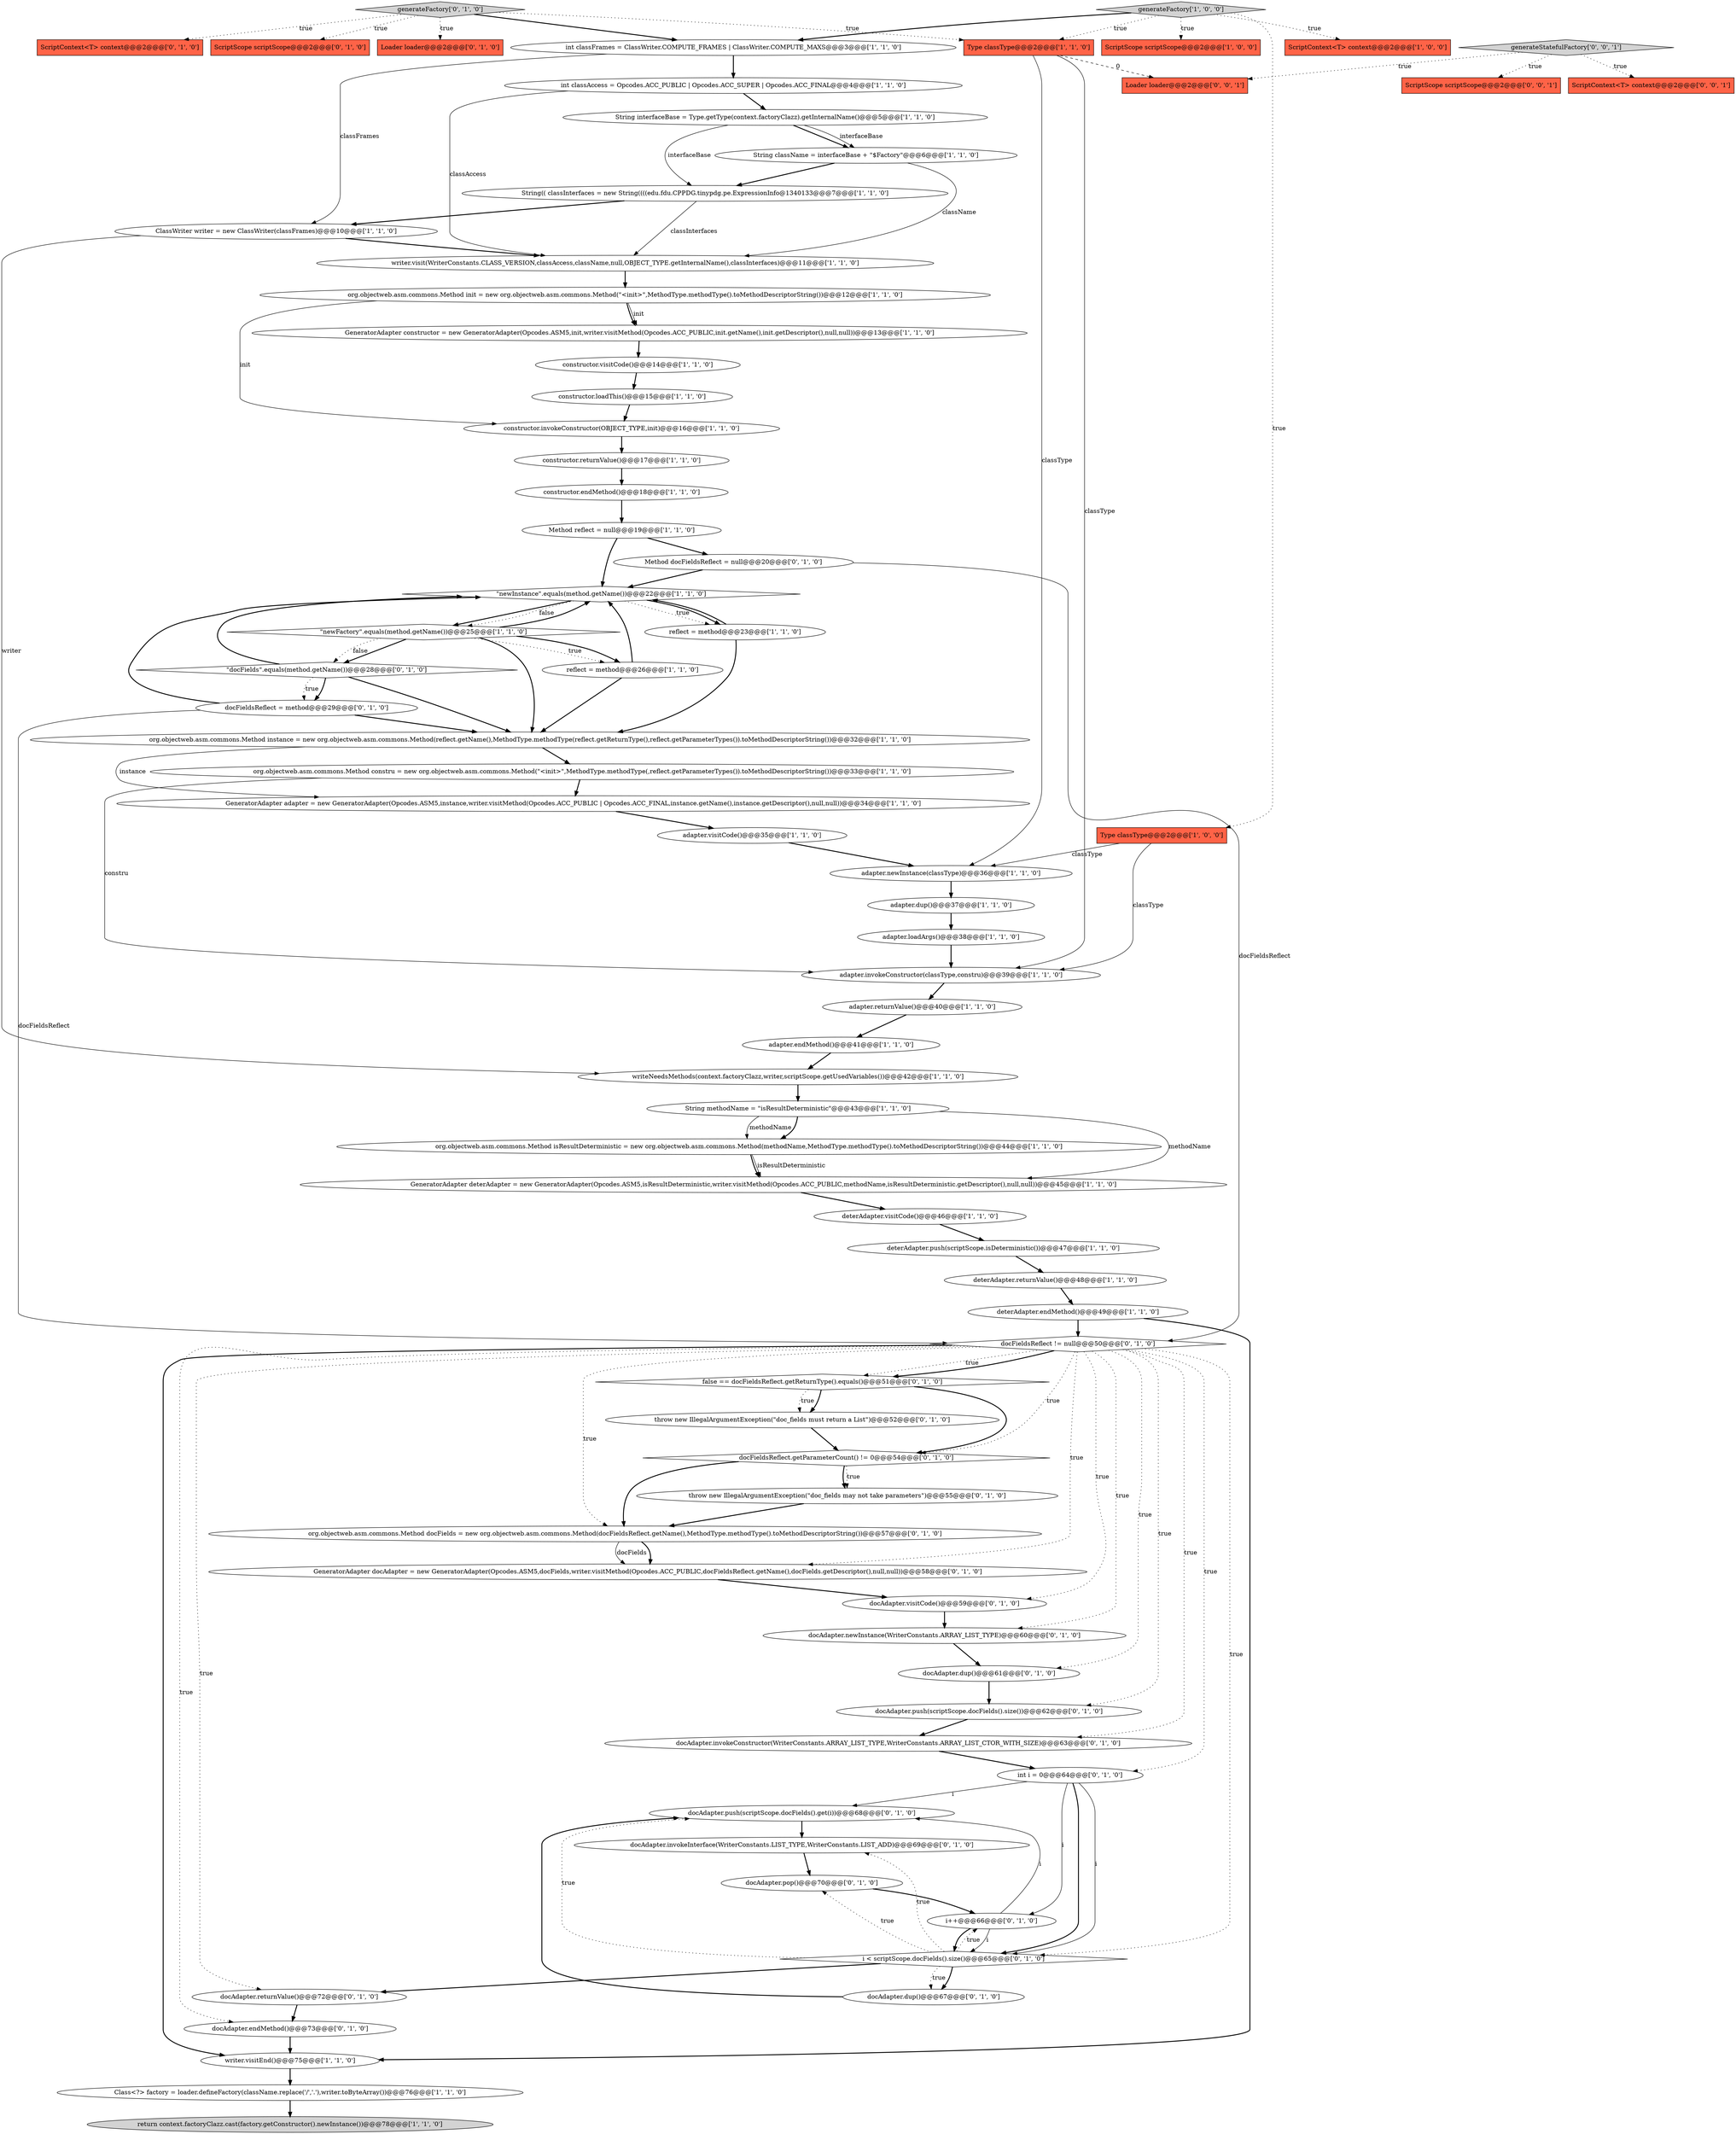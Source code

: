 digraph {
1 [style = filled, label = "String interfaceBase = Type.getType(context.factoryClazz).getInternalName()@@@5@@@['1', '1', '0']", fillcolor = white, shape = ellipse image = "AAA0AAABBB1BBB"];
16 [style = filled, label = "adapter.dup()@@@37@@@['1', '1', '0']", fillcolor = white, shape = ellipse image = "AAA0AAABBB1BBB"];
21 [style = filled, label = "constructor.returnValue()@@@17@@@['1', '1', '0']", fillcolor = white, shape = ellipse image = "AAA0AAABBB1BBB"];
15 [style = filled, label = "ScriptScope scriptScope@@@2@@@['1', '0', '0']", fillcolor = tomato, shape = box image = "AAA0AAABBB1BBB"];
24 [style = filled, label = "adapter.invokeConstructor(classType,constru)@@@39@@@['1', '1', '0']", fillcolor = white, shape = ellipse image = "AAA0AAABBB1BBB"];
55 [style = filled, label = "throw new IllegalArgumentException(\"doc_fields may not take parameters\")@@@55@@@['0', '1', '0']", fillcolor = white, shape = ellipse image = "AAA1AAABBB2BBB"];
58 [style = filled, label = "ScriptContext<T> context@@@2@@@['0', '1', '0']", fillcolor = tomato, shape = box image = "AAA0AAABBB2BBB"];
73 [style = filled, label = "ScriptScope scriptScope@@@2@@@['0', '0', '1']", fillcolor = tomato, shape = box image = "AAA0AAABBB3BBB"];
18 [style = filled, label = "deterAdapter.returnValue()@@@48@@@['1', '1', '0']", fillcolor = white, shape = ellipse image = "AAA0AAABBB1BBB"];
9 [style = filled, label = "adapter.visitCode()@@@35@@@['1', '1', '0']", fillcolor = white, shape = ellipse image = "AAA0AAABBB1BBB"];
34 [style = filled, label = "writer.visitEnd()@@@75@@@['1', '1', '0']", fillcolor = white, shape = ellipse image = "AAA0AAABBB1BBB"];
29 [style = filled, label = "ClassWriter writer = new ClassWriter(classFrames)@@@10@@@['1', '1', '0']", fillcolor = white, shape = ellipse image = "AAA0AAABBB1BBB"];
36 [style = filled, label = "Type classType@@@2@@@['1', '0', '0']", fillcolor = tomato, shape = box image = "AAA0AAABBB1BBB"];
65 [style = filled, label = "docAdapter.push(scriptScope.docFields().get(i))@@@68@@@['0', '1', '0']", fillcolor = white, shape = ellipse image = "AAA1AAABBB2BBB"];
52 [style = filled, label = "throw new IllegalArgumentException(\"doc_fields must return a List\")@@@52@@@['0', '1', '0']", fillcolor = white, shape = ellipse image = "AAA1AAABBB2BBB"];
56 [style = filled, label = "false == docFieldsReflect.getReturnType().equals()@@@51@@@['0', '1', '0']", fillcolor = white, shape = diamond image = "AAA1AAABBB2BBB"];
76 [style = filled, label = "Loader loader@@@2@@@['0', '0', '1']", fillcolor = tomato, shape = box image = "AAA0AAABBB3BBB"];
70 [style = filled, label = "docFieldsReflect.getParameterCount() != 0@@@54@@@['0', '1', '0']", fillcolor = white, shape = diamond image = "AAA1AAABBB2BBB"];
51 [style = filled, label = "docAdapter.endMethod()@@@73@@@['0', '1', '0']", fillcolor = white, shape = ellipse image = "AAA1AAABBB2BBB"];
67 [style = filled, label = "i < scriptScope.docFields().size()@@@65@@@['0', '1', '0']", fillcolor = white, shape = diamond image = "AAA1AAABBB2BBB"];
62 [style = filled, label = "docAdapter.invokeInterface(WriterConstants.LIST_TYPE,WriterConstants.LIST_ADD)@@@69@@@['0', '1', '0']", fillcolor = white, shape = ellipse image = "AAA1AAABBB2BBB"];
2 [style = filled, label = "deterAdapter.push(scriptScope.isDeterministic())@@@47@@@['1', '1', '0']", fillcolor = white, shape = ellipse image = "AAA0AAABBB1BBB"];
17 [style = filled, label = "writer.visit(WriterConstants.CLASS_VERSION,classAccess,className,null,OBJECT_TYPE.getInternalName(),classInterfaces)@@@11@@@['1', '1', '0']", fillcolor = white, shape = ellipse image = "AAA0AAABBB1BBB"];
53 [style = filled, label = "ScriptScope scriptScope@@@2@@@['0', '1', '0']", fillcolor = tomato, shape = box image = "AAA0AAABBB2BBB"];
25 [style = filled, label = "GeneratorAdapter deterAdapter = new GeneratorAdapter(Opcodes.ASM5,isResultDeterministic,writer.visitMethod(Opcodes.ACC_PUBLIC,methodName,isResultDeterministic.getDescriptor(),null,null))@@@45@@@['1', '1', '0']", fillcolor = white, shape = ellipse image = "AAA0AAABBB1BBB"];
57 [style = filled, label = "Method docFieldsReflect = null@@@20@@@['0', '1', '0']", fillcolor = white, shape = ellipse image = "AAA1AAABBB2BBB"];
6 [style = filled, label = "adapter.loadArgs()@@@38@@@['1', '1', '0']", fillcolor = white, shape = ellipse image = "AAA0AAABBB1BBB"];
8 [style = filled, label = "ScriptContext<T> context@@@2@@@['1', '0', '0']", fillcolor = tomato, shape = box image = "AAA0AAABBB1BBB"];
71 [style = filled, label = "docAdapter.dup()@@@67@@@['0', '1', '0']", fillcolor = white, shape = ellipse image = "AAA1AAABBB2BBB"];
75 [style = filled, label = "ScriptContext<T> context@@@2@@@['0', '0', '1']", fillcolor = tomato, shape = box image = "AAA0AAABBB3BBB"];
49 [style = filled, label = "i++@@@66@@@['0', '1', '0']", fillcolor = white, shape = ellipse image = "AAA1AAABBB2BBB"];
63 [style = filled, label = "docAdapter.newInstance(WriterConstants.ARRAY_LIST_TYPE)@@@60@@@['0', '1', '0']", fillcolor = white, shape = ellipse image = "AAA1AAABBB2BBB"];
64 [style = filled, label = "org.objectweb.asm.commons.Method docFields = new org.objectweb.asm.commons.Method(docFieldsReflect.getName(),MethodType.methodType().toMethodDescriptorString())@@@57@@@['0', '1', '0']", fillcolor = white, shape = ellipse image = "AAA1AAABBB2BBB"];
14 [style = filled, label = "int classAccess = Opcodes.ACC_PUBLIC | Opcodes.ACC_SUPER | Opcodes.ACC_FINAL@@@4@@@['1', '1', '0']", fillcolor = white, shape = ellipse image = "AAA0AAABBB1BBB"];
59 [style = filled, label = "docAdapter.dup()@@@61@@@['0', '1', '0']", fillcolor = white, shape = ellipse image = "AAA1AAABBB2BBB"];
10 [style = filled, label = "reflect = method@@@26@@@['1', '1', '0']", fillcolor = white, shape = ellipse image = "AAA0AAABBB1BBB"];
20 [style = filled, label = "constructor.endMethod()@@@18@@@['1', '1', '0']", fillcolor = white, shape = ellipse image = "AAA0AAABBB1BBB"];
26 [style = filled, label = "Method reflect = null@@@19@@@['1', '1', '0']", fillcolor = white, shape = ellipse image = "AAA0AAABBB1BBB"];
31 [style = filled, label = "org.objectweb.asm.commons.Method instance = new org.objectweb.asm.commons.Method(reflect.getName(),MethodType.methodType(reflect.getReturnType(),reflect.getParameterTypes()).toMethodDescriptorString())@@@32@@@['1', '1', '0']", fillcolor = white, shape = ellipse image = "AAA0AAABBB1BBB"];
41 [style = filled, label = "adapter.endMethod()@@@41@@@['1', '1', '0']", fillcolor = white, shape = ellipse image = "AAA0AAABBB1BBB"];
66 [style = filled, label = "docFieldsReflect != null@@@50@@@['0', '1', '0']", fillcolor = white, shape = diamond image = "AAA1AAABBB2BBB"];
11 [style = filled, label = "org.objectweb.asm.commons.Method init = new org.objectweb.asm.commons.Method(\"<init>\",MethodType.methodType().toMethodDescriptorString())@@@12@@@['1', '1', '0']", fillcolor = white, shape = ellipse image = "AAA0AAABBB1BBB"];
72 [style = filled, label = "docFieldsReflect = method@@@29@@@['0', '1', '0']", fillcolor = white, shape = ellipse image = "AAA1AAABBB2BBB"];
43 [style = filled, label = "constructor.visitCode()@@@14@@@['1', '1', '0']", fillcolor = white, shape = ellipse image = "AAA0AAABBB1BBB"];
68 [style = filled, label = "docAdapter.invokeConstructor(WriterConstants.ARRAY_LIST_TYPE,WriterConstants.ARRAY_LIST_CTOR_WITH_SIZE)@@@63@@@['0', '1', '0']", fillcolor = white, shape = ellipse image = "AAA1AAABBB2BBB"];
0 [style = filled, label = "String className = interfaceBase + \"$Factory\"@@@6@@@['1', '1', '0']", fillcolor = white, shape = ellipse image = "AAA0AAABBB1BBB"];
54 [style = filled, label = "docAdapter.returnValue()@@@72@@@['0', '1', '0']", fillcolor = white, shape = ellipse image = "AAA1AAABBB2BBB"];
27 [style = filled, label = "\"newFactory\".equals(method.getName())@@@25@@@['1', '1', '0']", fillcolor = white, shape = diamond image = "AAA0AAABBB1BBB"];
12 [style = filled, label = "adapter.returnValue()@@@40@@@['1', '1', '0']", fillcolor = white, shape = ellipse image = "AAA0AAABBB1BBB"];
5 [style = filled, label = "Class<?> factory = loader.defineFactory(className.replace('/','.'),writer.toByteArray())@@@76@@@['1', '1', '0']", fillcolor = white, shape = ellipse image = "AAA0AAABBB1BBB"];
74 [style = filled, label = "generateStatefulFactory['0', '0', '1']", fillcolor = lightgray, shape = diamond image = "AAA0AAABBB3BBB"];
22 [style = filled, label = "deterAdapter.visitCode()@@@46@@@['1', '1', '0']", fillcolor = white, shape = ellipse image = "AAA0AAABBB1BBB"];
33 [style = filled, label = "org.objectweb.asm.commons.Method isResultDeterministic = new org.objectweb.asm.commons.Method(methodName,MethodType.methodType().toMethodDescriptorString())@@@44@@@['1', '1', '0']", fillcolor = white, shape = ellipse image = "AAA0AAABBB1BBB"];
37 [style = filled, label = "Type classType@@@2@@@['1', '1', '0']", fillcolor = tomato, shape = box image = "AAA0AAABBB1BBB"];
44 [style = filled, label = "deterAdapter.endMethod()@@@49@@@['1', '1', '0']", fillcolor = white, shape = ellipse image = "AAA0AAABBB1BBB"];
50 [style = filled, label = "docAdapter.pop()@@@70@@@['0', '1', '0']", fillcolor = white, shape = ellipse image = "AAA1AAABBB2BBB"];
46 [style = filled, label = "int i = 0@@@64@@@['0', '1', '0']", fillcolor = white, shape = ellipse image = "AAA1AAABBB2BBB"];
13 [style = filled, label = "org.objectweb.asm.commons.Method constru = new org.objectweb.asm.commons.Method(\"<init>\",MethodType.methodType(,reflect.getParameterTypes()).toMethodDescriptorString())@@@33@@@['1', '1', '0']", fillcolor = white, shape = ellipse image = "AAA0AAABBB1BBB"];
30 [style = filled, label = "GeneratorAdapter constructor = new GeneratorAdapter(Opcodes.ASM5,init,writer.visitMethod(Opcodes.ACC_PUBLIC,init.getName(),init.getDescriptor(),null,null))@@@13@@@['1', '1', '0']", fillcolor = white, shape = ellipse image = "AAA0AAABBB1BBB"];
48 [style = filled, label = "Loader loader@@@2@@@['0', '1', '0']", fillcolor = tomato, shape = box image = "AAA0AAABBB2BBB"];
61 [style = filled, label = "\"docFields\".equals(method.getName())@@@28@@@['0', '1', '0']", fillcolor = white, shape = diamond image = "AAA1AAABBB2BBB"];
38 [style = filled, label = "String methodName = \"isResultDeterministic\"@@@43@@@['1', '1', '0']", fillcolor = white, shape = ellipse image = "AAA0AAABBB1BBB"];
60 [style = filled, label = "docAdapter.push(scriptScope.docFields().size())@@@62@@@['0', '1', '0']", fillcolor = white, shape = ellipse image = "AAA1AAABBB2BBB"];
3 [style = filled, label = "reflect = method@@@23@@@['1', '1', '0']", fillcolor = white, shape = ellipse image = "AAA0AAABBB1BBB"];
39 [style = filled, label = "int classFrames = ClassWriter.COMPUTE_FRAMES | ClassWriter.COMPUTE_MAXS@@@3@@@['1', '1', '0']", fillcolor = white, shape = ellipse image = "AAA0AAABBB1BBB"];
32 [style = filled, label = "\"newInstance\".equals(method.getName())@@@22@@@['1', '1', '0']", fillcolor = white, shape = diamond image = "AAA0AAABBB1BBB"];
45 [style = filled, label = "docAdapter.visitCode()@@@59@@@['0', '1', '0']", fillcolor = white, shape = ellipse image = "AAA1AAABBB2BBB"];
4 [style = filled, label = "String(( classInterfaces = new String((((edu.fdu.CPPDG.tinypdg.pe.ExpressionInfo@1340133@@@7@@@['1', '1', '0']", fillcolor = white, shape = ellipse image = "AAA0AAABBB1BBB"];
42 [style = filled, label = "GeneratorAdapter adapter = new GeneratorAdapter(Opcodes.ASM5,instance,writer.visitMethod(Opcodes.ACC_PUBLIC | Opcodes.ACC_FINAL,instance.getName(),instance.getDescriptor(),null,null))@@@34@@@['1', '1', '0']", fillcolor = white, shape = ellipse image = "AAA0AAABBB1BBB"];
47 [style = filled, label = "GeneratorAdapter docAdapter = new GeneratorAdapter(Opcodes.ASM5,docFields,writer.visitMethod(Opcodes.ACC_PUBLIC,docFieldsReflect.getName(),docFields.getDescriptor(),null,null))@@@58@@@['0', '1', '0']", fillcolor = white, shape = ellipse image = "AAA1AAABBB2BBB"];
23 [style = filled, label = "return context.factoryClazz.cast(factory.getConstructor().newInstance())@@@78@@@['1', '1', '0']", fillcolor = lightgray, shape = ellipse image = "AAA0AAABBB1BBB"];
69 [style = filled, label = "generateFactory['0', '1', '0']", fillcolor = lightgray, shape = diamond image = "AAA0AAABBB2BBB"];
35 [style = filled, label = "generateFactory['1', '0', '0']", fillcolor = lightgray, shape = diamond image = "AAA0AAABBB1BBB"];
28 [style = filled, label = "adapter.newInstance(classType)@@@36@@@['1', '1', '0']", fillcolor = white, shape = ellipse image = "AAA0AAABBB1BBB"];
40 [style = filled, label = "constructor.invokeConstructor(OBJECT_TYPE,init)@@@16@@@['1', '1', '0']", fillcolor = white, shape = ellipse image = "AAA0AAABBB1BBB"];
7 [style = filled, label = "writeNeedsMethods(context.factoryClazz,writer,scriptScope.getUsedVariables())@@@42@@@['1', '1', '0']", fillcolor = white, shape = ellipse image = "AAA0AAABBB1BBB"];
19 [style = filled, label = "constructor.loadThis()@@@15@@@['1', '1', '0']", fillcolor = white, shape = ellipse image = "AAA0AAABBB1BBB"];
13->42 [style = bold, label=""];
28->16 [style = bold, label=""];
57->66 [style = solid, label="docFieldsReflect"];
0->4 [style = bold, label=""];
67->65 [style = dotted, label="true"];
35->36 [style = dotted, label="true"];
30->43 [style = bold, label=""];
66->51 [style = dotted, label="true"];
35->8 [style = dotted, label="true"];
62->50 [style = bold, label=""];
27->32 [style = bold, label=""];
67->54 [style = bold, label=""];
19->40 [style = bold, label=""];
56->70 [style = bold, label=""];
66->64 [style = dotted, label="true"];
36->24 [style = solid, label="classType"];
56->52 [style = bold, label=""];
13->24 [style = solid, label="constru"];
44->66 [style = bold, label=""];
46->67 [style = bold, label=""];
11->40 [style = solid, label="init"];
44->34 [style = bold, label=""];
65->62 [style = bold, label=""];
49->67 [style = solid, label="i"];
11->30 [style = solid, label="init"];
66->56 [style = dotted, label="true"];
29->17 [style = bold, label=""];
16->6 [style = bold, label=""];
29->7 [style = solid, label="writer"];
68->46 [style = bold, label=""];
70->55 [style = bold, label=""];
9->28 [style = bold, label=""];
54->51 [style = bold, label=""];
72->32 [style = bold, label=""];
47->45 [style = bold, label=""];
37->28 [style = solid, label="classType"];
66->60 [style = dotted, label="true"];
39->14 [style = bold, label=""];
66->54 [style = dotted, label="true"];
66->34 [style = bold, label=""];
1->4 [style = solid, label="interfaceBase"];
70->64 [style = bold, label=""];
67->62 [style = dotted, label="true"];
38->33 [style = solid, label="methodName"];
66->59 [style = dotted, label="true"];
72->31 [style = bold, label=""];
46->65 [style = solid, label="i"];
66->45 [style = dotted, label="true"];
69->48 [style = dotted, label="true"];
11->30 [style = bold, label=""];
39->29 [style = solid, label="classFrames"];
66->70 [style = dotted, label="true"];
61->72 [style = bold, label=""];
21->20 [style = bold, label=""];
31->42 [style = solid, label="instance"];
43->19 [style = bold, label=""];
26->32 [style = bold, label=""];
69->37 [style = dotted, label="true"];
70->55 [style = dotted, label="true"];
17->11 [style = bold, label=""];
55->64 [style = bold, label=""];
69->39 [style = bold, label=""];
56->52 [style = dotted, label="true"];
38->33 [style = bold, label=""];
57->32 [style = bold, label=""];
12->41 [style = bold, label=""];
26->57 [style = bold, label=""];
61->32 [style = bold, label=""];
27->10 [style = dotted, label="true"];
4->17 [style = solid, label="classInterfaces"];
1->0 [style = bold, label=""];
67->71 [style = bold, label=""];
22->2 [style = bold, label=""];
27->61 [style = bold, label=""];
66->67 [style = dotted, label="true"];
35->37 [style = dotted, label="true"];
38->25 [style = solid, label="methodName"];
74->76 [style = dotted, label="true"];
0->17 [style = solid, label="className"];
32->27 [style = bold, label=""];
46->49 [style = solid, label="i"];
51->34 [style = bold, label=""];
32->3 [style = dotted, label="true"];
6->24 [style = bold, label=""];
63->59 [style = bold, label=""];
33->25 [style = solid, label="isResultDeterministic"];
66->56 [style = bold, label=""];
3->31 [style = bold, label=""];
64->47 [style = bold, label=""];
67->50 [style = dotted, label="true"];
24->12 [style = bold, label=""];
49->67 [style = bold, label=""];
52->70 [style = bold, label=""];
31->13 [style = bold, label=""];
69->53 [style = dotted, label="true"];
27->31 [style = bold, label=""];
14->17 [style = solid, label="classAccess"];
66->68 [style = dotted, label="true"];
67->71 [style = dotted, label="true"];
37->24 [style = solid, label="classType"];
66->63 [style = dotted, label="true"];
37->76 [style = dashed, label="0"];
7->38 [style = bold, label=""];
10->32 [style = bold, label=""];
27->61 [style = dotted, label="false"];
61->31 [style = bold, label=""];
60->68 [style = bold, label=""];
49->65 [style = solid, label="i"];
36->28 [style = solid, label="classType"];
34->5 [style = bold, label=""];
59->60 [style = bold, label=""];
35->15 [style = dotted, label="true"];
10->31 [style = bold, label=""];
3->32 [style = bold, label=""];
64->47 [style = solid, label="docFields"];
35->39 [style = bold, label=""];
74->73 [style = dotted, label="true"];
66->47 [style = dotted, label="true"];
40->21 [style = bold, label=""];
61->72 [style = dotted, label="true"];
14->1 [style = bold, label=""];
32->27 [style = dotted, label="false"];
2->18 [style = bold, label=""];
5->23 [style = bold, label=""];
67->49 [style = dotted, label="true"];
27->10 [style = bold, label=""];
50->49 [style = bold, label=""];
41->7 [style = bold, label=""];
72->66 [style = solid, label="docFieldsReflect"];
32->3 [style = bold, label=""];
18->44 [style = bold, label=""];
74->75 [style = dotted, label="true"];
42->9 [style = bold, label=""];
66->46 [style = dotted, label="true"];
1->0 [style = solid, label="interfaceBase"];
4->29 [style = bold, label=""];
45->63 [style = bold, label=""];
71->65 [style = bold, label=""];
33->25 [style = bold, label=""];
20->26 [style = bold, label=""];
25->22 [style = bold, label=""];
69->58 [style = dotted, label="true"];
46->67 [style = solid, label="i"];
}

